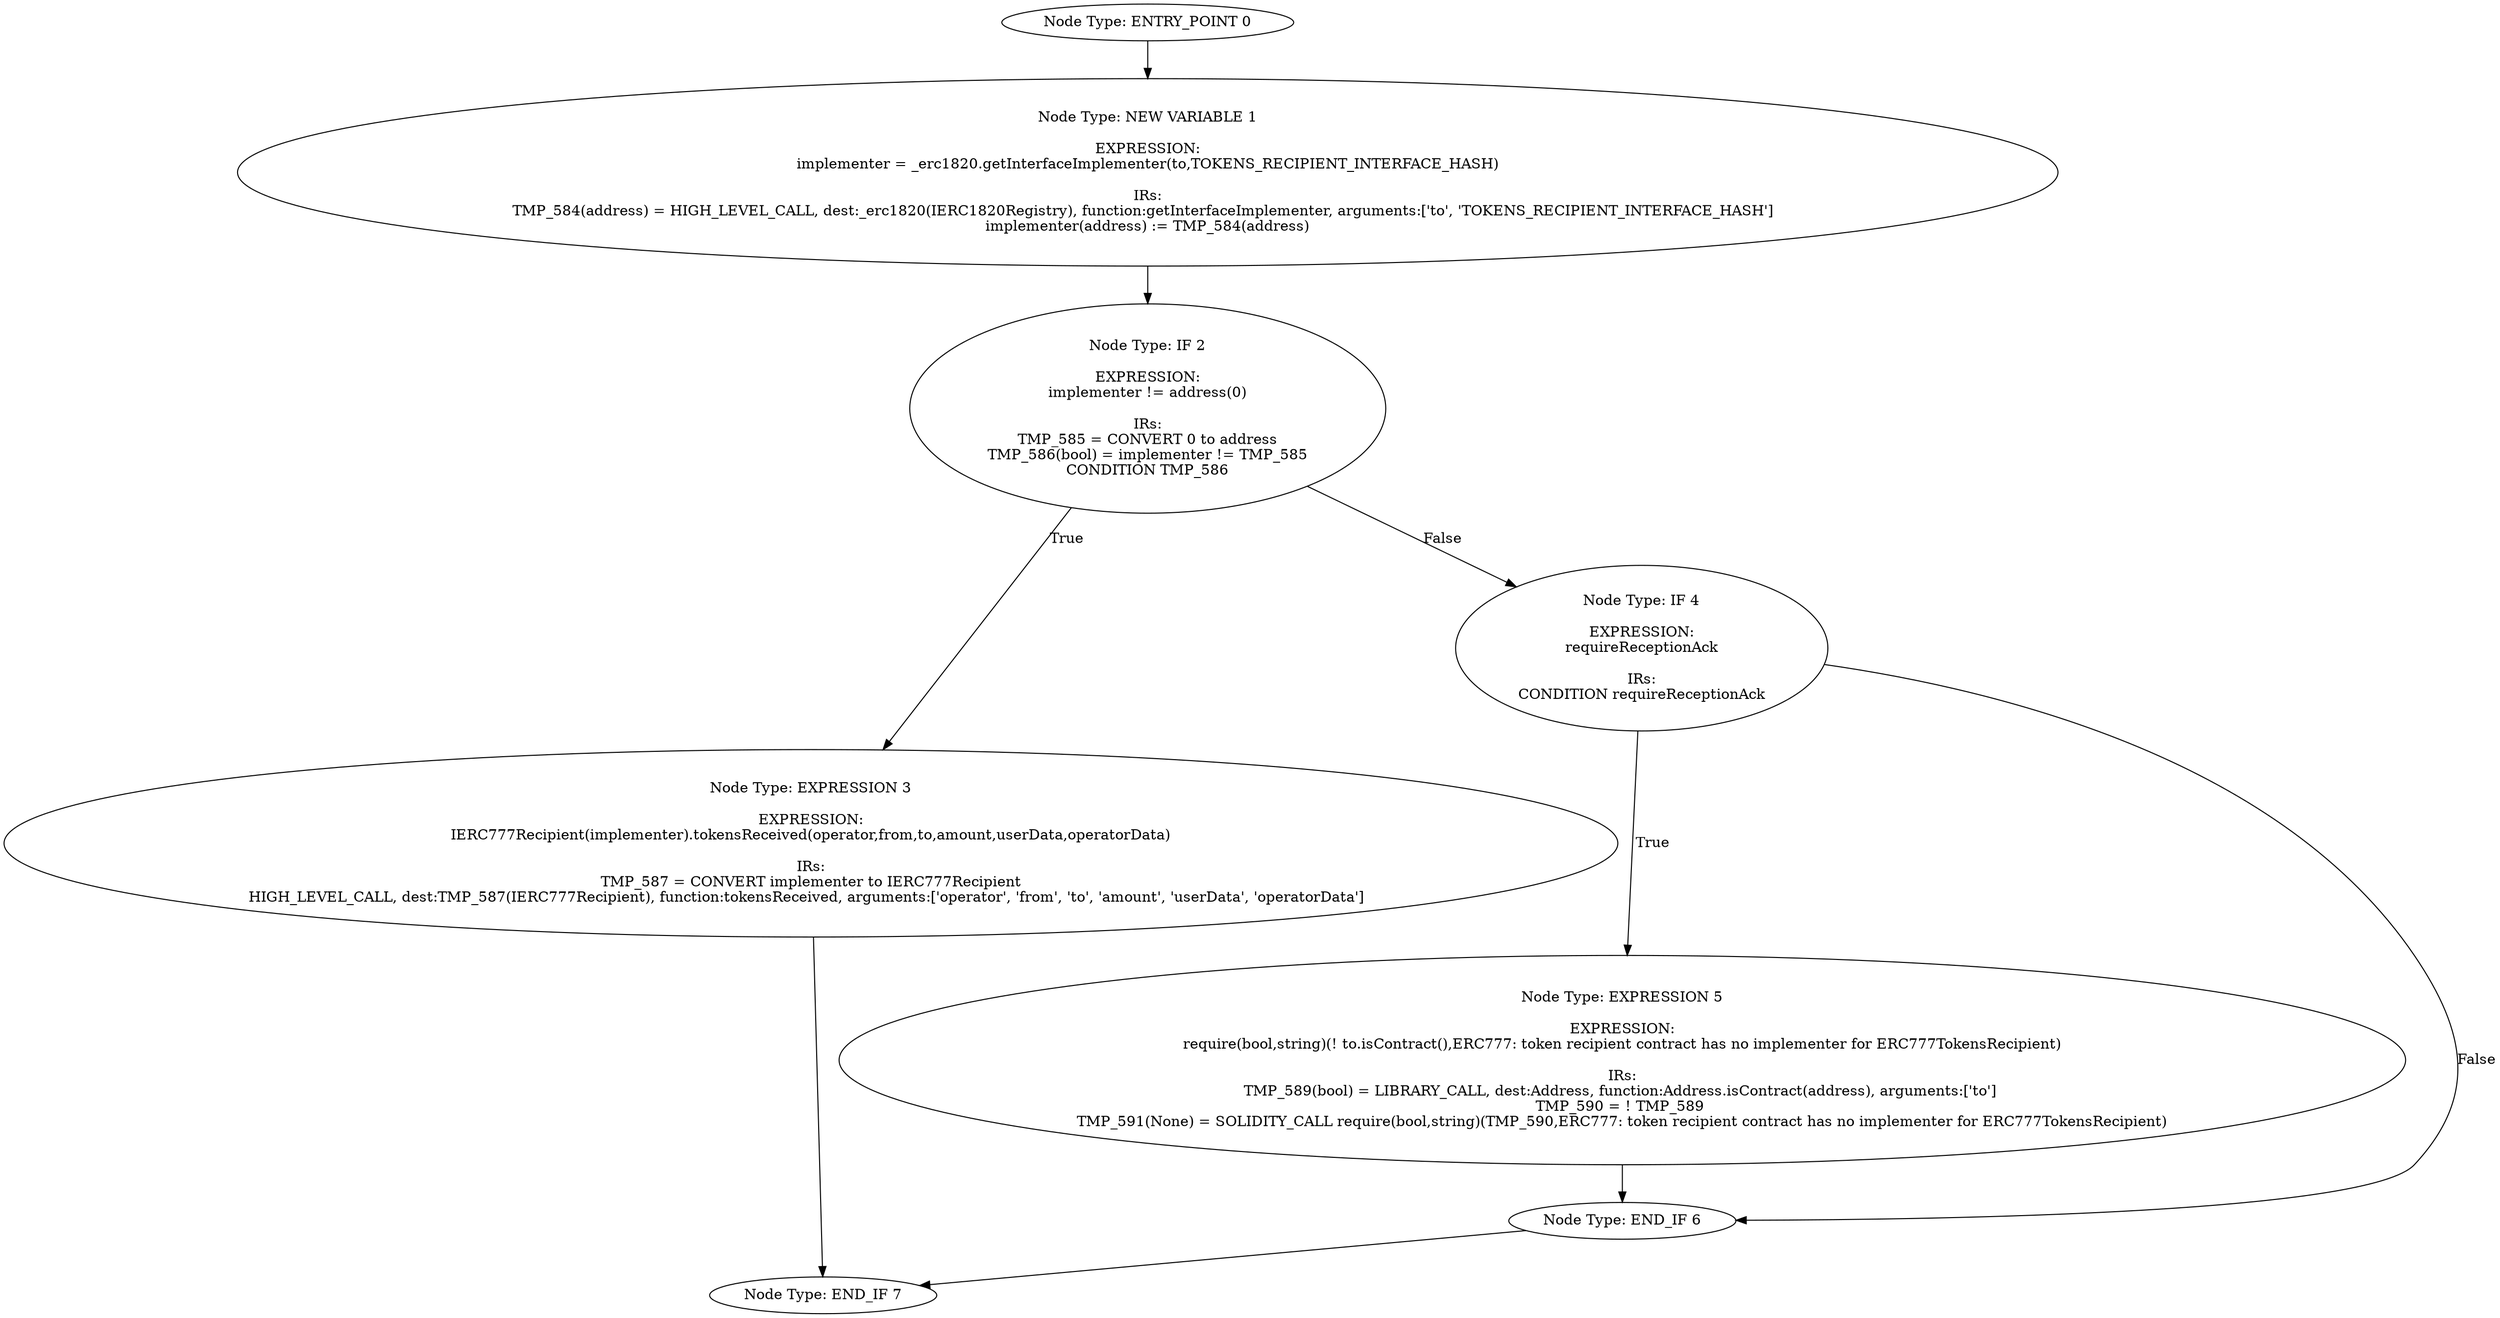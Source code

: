 digraph{
0[label="Node Type: ENTRY_POINT 0
"];
0->1;
1[label="Node Type: NEW VARIABLE 1

EXPRESSION:
implementer = _erc1820.getInterfaceImplementer(to,TOKENS_RECIPIENT_INTERFACE_HASH)

IRs:
TMP_584(address) = HIGH_LEVEL_CALL, dest:_erc1820(IERC1820Registry), function:getInterfaceImplementer, arguments:['to', 'TOKENS_RECIPIENT_INTERFACE_HASH']  
implementer(address) := TMP_584(address)"];
1->2;
2[label="Node Type: IF 2

EXPRESSION:
implementer != address(0)

IRs:
TMP_585 = CONVERT 0 to address
TMP_586(bool) = implementer != TMP_585
CONDITION TMP_586"];
2->3[label="True"];
2->4[label="False"];
3[label="Node Type: EXPRESSION 3

EXPRESSION:
IERC777Recipient(implementer).tokensReceived(operator,from,to,amount,userData,operatorData)

IRs:
TMP_587 = CONVERT implementer to IERC777Recipient
HIGH_LEVEL_CALL, dest:TMP_587(IERC777Recipient), function:tokensReceived, arguments:['operator', 'from', 'to', 'amount', 'userData', 'operatorData']  "];
3->7;
4[label="Node Type: IF 4

EXPRESSION:
requireReceptionAck

IRs:
CONDITION requireReceptionAck"];
4->5[label="True"];
4->6[label="False"];
5[label="Node Type: EXPRESSION 5

EXPRESSION:
require(bool,string)(! to.isContract(),ERC777: token recipient contract has no implementer for ERC777TokensRecipient)

IRs:
TMP_589(bool) = LIBRARY_CALL, dest:Address, function:Address.isContract(address), arguments:['to'] 
TMP_590 = ! TMP_589 
TMP_591(None) = SOLIDITY_CALL require(bool,string)(TMP_590,ERC777: token recipient contract has no implementer for ERC777TokensRecipient)"];
5->6;
6[label="Node Type: END_IF 6
"];
6->7;
7[label="Node Type: END_IF 7
"];
}
